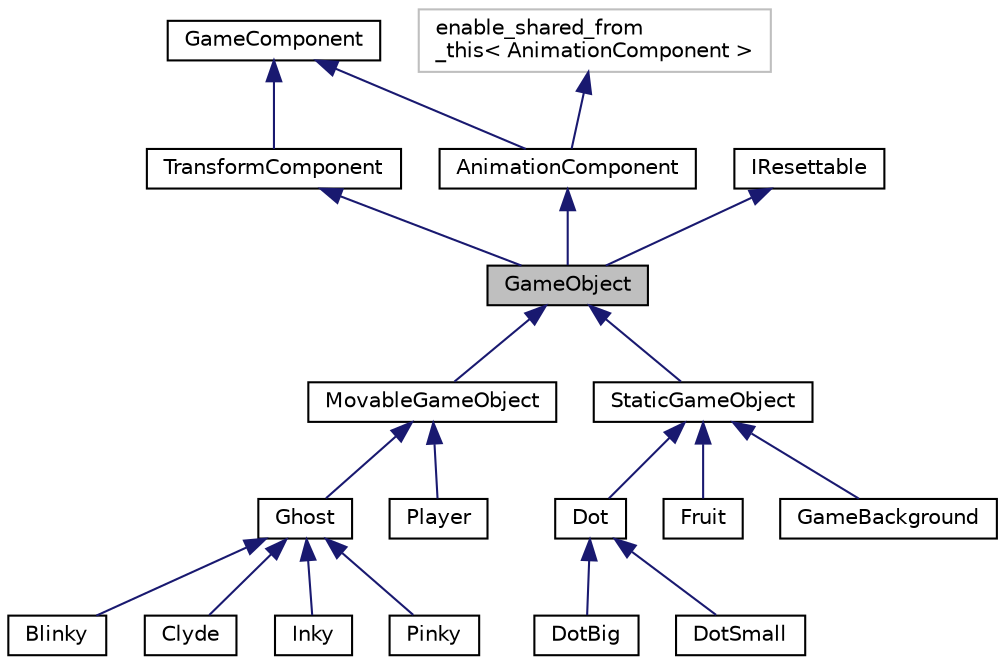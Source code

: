 digraph "GameObject"
{
 // LATEX_PDF_SIZE
  edge [fontname="Helvetica",fontsize="10",labelfontname="Helvetica",labelfontsize="10"];
  node [fontname="Helvetica",fontsize="10",shape=record];
  Node1 [label="GameObject",height=0.2,width=0.4,color="black", fillcolor="grey75", style="filled", fontcolor="black",tooltip=" "];
  Node2 -> Node1 [dir="back",color="midnightblue",fontsize="10",style="solid"];
  Node2 [label="TransformComponent",height=0.2,width=0.4,color="black", fillcolor="white", style="filled",URL="$classTransformComponent.html",tooltip=" "];
  Node3 -> Node2 [dir="back",color="midnightblue",fontsize="10",style="solid"];
  Node3 [label="GameComponent",height=0.2,width=0.4,color="black", fillcolor="white", style="filled",URL="$classGameComponent.html",tooltip=" "];
  Node4 -> Node1 [dir="back",color="midnightblue",fontsize="10",style="solid"];
  Node4 [label="AnimationComponent",height=0.2,width=0.4,color="black", fillcolor="white", style="filled",URL="$classAnimationComponent.html",tooltip="The model for the animation component, which is responsible for handling the animation of sprites and..."];
  Node3 -> Node4 [dir="back",color="midnightblue",fontsize="10",style="solid"];
  Node5 -> Node4 [dir="back",color="midnightblue",fontsize="10",style="solid"];
  Node5 [label="enable_shared_from\l_this\< AnimationComponent \>",height=0.2,width=0.4,color="grey75", fillcolor="white", style="filled",tooltip=" "];
  Node6 -> Node1 [dir="back",color="midnightblue",fontsize="10",style="solid"];
  Node6 [label="IResettable",height=0.2,width=0.4,color="black", fillcolor="white", style="filled",URL="$classIResettable.html",tooltip="The IResettable interface, which is implemented by classes that need to be reset when the game is res..."];
  Node1 -> Node7 [dir="back",color="midnightblue",fontsize="10",style="solid"];
  Node7 [label="MovableGameObject",height=0.2,width=0.4,color="black", fillcolor="white", style="filled",URL="$classMovableGameObject.html",tooltip="A class representing a game object that can move."];
  Node7 -> Node8 [dir="back",color="midnightblue",fontsize="10",style="solid"];
  Node8 [label="Ghost",height=0.2,width=0.4,color="black", fillcolor="white", style="filled",URL="$classGhost.html",tooltip="The Ghost class manages a single ghost in the game."];
  Node8 -> Node9 [dir="back",color="midnightblue",fontsize="10",style="solid"];
  Node9 [label="Blinky",height=0.2,width=0.4,color="black", fillcolor="white", style="filled",URL="$classBlinky.html",tooltip="The Blinky class represents the red ghost in the game."];
  Node8 -> Node10 [dir="back",color="midnightblue",fontsize="10",style="solid"];
  Node10 [label="Clyde",height=0.2,width=0.4,color="black", fillcolor="white", style="filled",URL="$classClyde.html",tooltip="A class that represents the Clyde ghost in the game."];
  Node8 -> Node11 [dir="back",color="midnightblue",fontsize="10",style="solid"];
  Node11 [label="Inky",height=0.2,width=0.4,color="black", fillcolor="white", style="filled",URL="$classInky.html",tooltip="The Inky class represents the cyan ghost in the game. Inherits from the Ghost class and defines the s..."];
  Node8 -> Node12 [dir="back",color="midnightblue",fontsize="10",style="solid"];
  Node12 [label="Pinky",height=0.2,width=0.4,color="black", fillcolor="white", style="filled",URL="$classPinky.html",tooltip="The Pinky class represents the pink ghost in the game."];
  Node7 -> Node13 [dir="back",color="midnightblue",fontsize="10",style="solid"];
  Node13 [label="Player",height=0.2,width=0.4,color="black", fillcolor="white", style="filled",URL="$classPlayer.html",tooltip="Main pac-man player object."];
  Node1 -> Node14 [dir="back",color="midnightblue",fontsize="10",style="solid"];
  Node14 [label="StaticGameObject",height=0.2,width=0.4,color="black", fillcolor="white", style="filled",URL="$classStaticGameObject.html",tooltip="Base class for static game objects like dots and fruits."];
  Node14 -> Node15 [dir="back",color="midnightblue",fontsize="10",style="solid"];
  Node15 [label="Dot",height=0.2,width=0.4,color="black", fillcolor="white", style="filled",URL="$classDot.html",tooltip=" "];
  Node15 -> Node16 [dir="back",color="midnightblue",fontsize="10",style="solid"];
  Node16 [label="DotBig",height=0.2,width=0.4,color="black", fillcolor="white", style="filled",URL="$classDotBig.html",tooltip="The DotBig class represents the big dots that are eaten by Pacman."];
  Node15 -> Node17 [dir="back",color="midnightblue",fontsize="10",style="solid"];
  Node17 [label="DotSmall",height=0.2,width=0.4,color="black", fillcolor="white", style="filled",URL="$classDotSmall.html",tooltip="The DotSmall class, which represents the small dots that Pacman can eat."];
  Node14 -> Node18 [dir="back",color="midnightblue",fontsize="10",style="solid"];
  Node18 [label="Fruit",height=0.2,width=0.4,color="black", fillcolor="white", style="filled",URL="$classFruit.html",tooltip="The Fruit class."];
  Node14 -> Node19 [dir="back",color="midnightblue",fontsize="10",style="solid"];
  Node19 [label="GameBackground",height=0.2,width=0.4,color="black", fillcolor="white", style="filled",URL="$classGameBackground.html",tooltip=" "];
}
